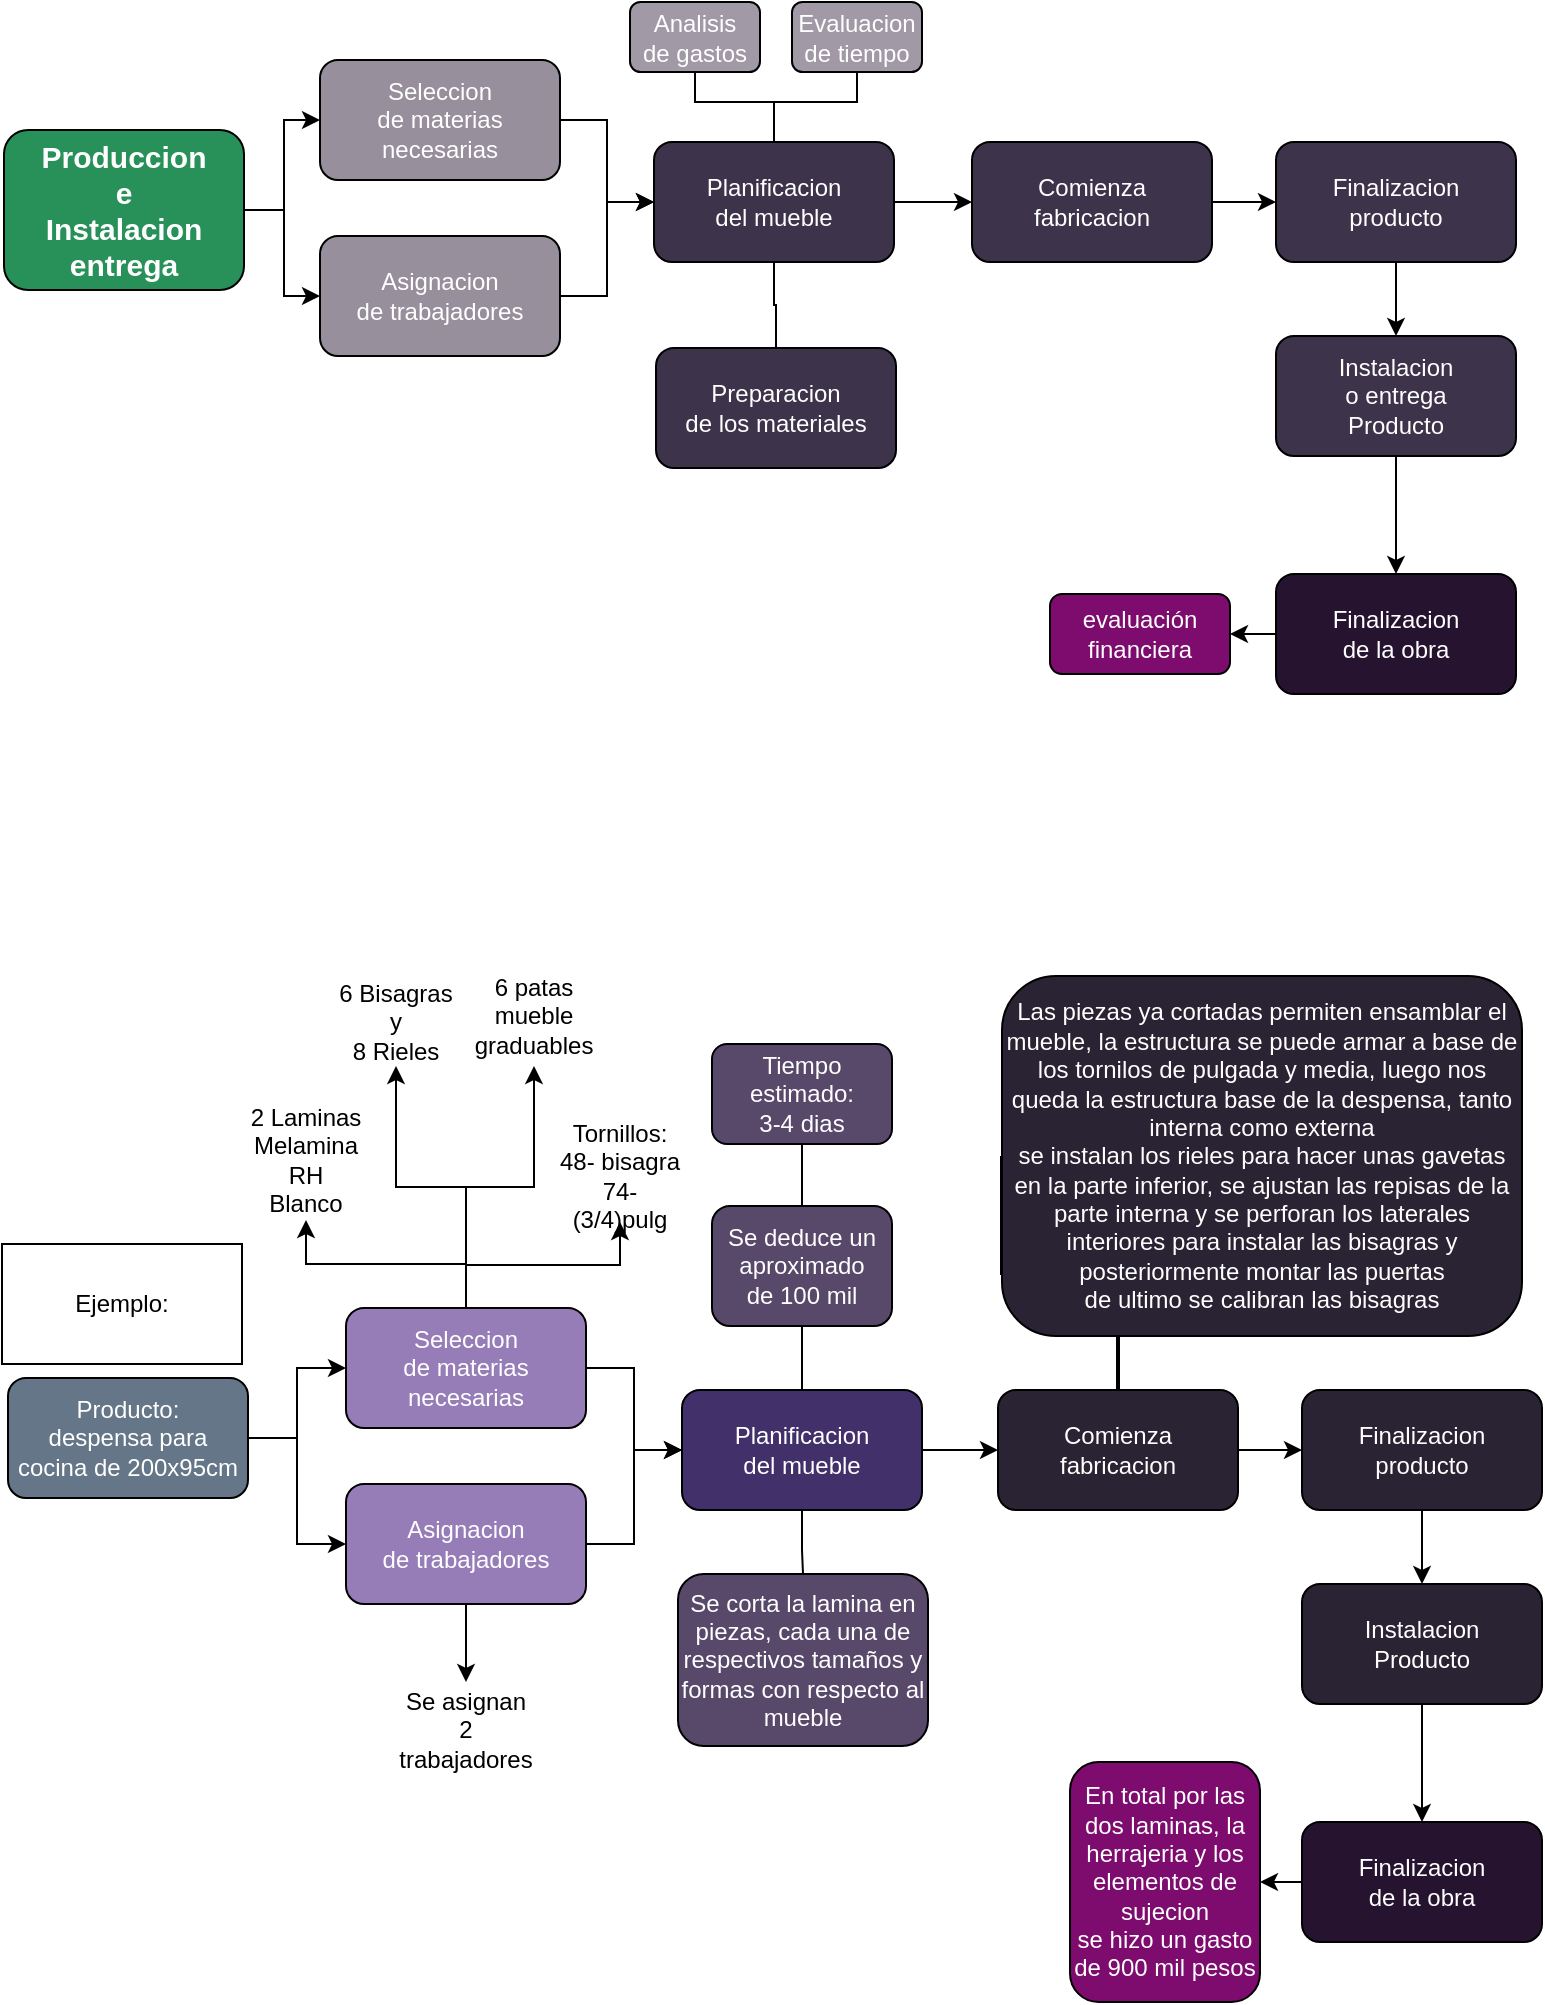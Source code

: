 <mxfile version="21.4.0" type="github">
  <diagram name="Página-1" id="sO33ED8RJBw0cfa8lGn8">
    <mxGraphModel dx="1442" dy="1103" grid="1" gridSize="10" guides="1" tooltips="1" connect="1" arrows="1" fold="1" page="1" pageScale="1" pageWidth="827" pageHeight="1169" math="0" shadow="0">
      <root>
        <mxCell id="0" />
        <mxCell id="1" parent="0" />
        <mxCell id="QeLzfjx_3LjI25QmZ-LT-1" style="edgeStyle=orthogonalEdgeStyle;rounded=0;orthogonalLoop=1;jettySize=auto;html=1;entryX=0;entryY=0.5;entryDx=0;entryDy=0;" edge="1" parent="1" source="QeLzfjx_3LjI25QmZ-LT-3" target="QeLzfjx_3LjI25QmZ-LT-5">
          <mxGeometry relative="1" as="geometry" />
        </mxCell>
        <mxCell id="QeLzfjx_3LjI25QmZ-LT-2" style="edgeStyle=orthogonalEdgeStyle;rounded=0;orthogonalLoop=1;jettySize=auto;html=1;" edge="1" parent="1" source="QeLzfjx_3LjI25QmZ-LT-3" target="QeLzfjx_3LjI25QmZ-LT-7">
          <mxGeometry relative="1" as="geometry" />
        </mxCell>
        <mxCell id="QeLzfjx_3LjI25QmZ-LT-3" value="&lt;div&gt;Produccion&lt;/div&gt;&lt;div&gt;e&lt;br&gt;&lt;/div&gt;&lt;div&gt;Instalacion&lt;/div&gt;&lt;div&gt;entrega&lt;br&gt;&lt;/div&gt;" style="rounded=1;whiteSpace=wrap;html=1;fillColor=#279159;fontSize=15;fontStyle=1;fontColor=#FFFFFF;strokeColor=#000000;" vertex="1" parent="1">
          <mxGeometry x="854" y="177" width="120" height="80" as="geometry" />
        </mxCell>
        <mxCell id="QeLzfjx_3LjI25QmZ-LT-4" style="edgeStyle=orthogonalEdgeStyle;rounded=0;orthogonalLoop=1;jettySize=auto;html=1;entryX=0;entryY=0.5;entryDx=0;entryDy=0;" edge="1" parent="1" source="QeLzfjx_3LjI25QmZ-LT-5" target="QeLzfjx_3LjI25QmZ-LT-12">
          <mxGeometry relative="1" as="geometry" />
        </mxCell>
        <mxCell id="QeLzfjx_3LjI25QmZ-LT-5" value="&lt;div&gt;Seleccion &lt;br&gt;&lt;/div&gt;&lt;div&gt;de materias necesarias&lt;/div&gt;" style="rounded=1;whiteSpace=wrap;html=1;fillColor=#978F9C;strokeColor=#000000;gradientColor=none;fontColor=#FFFFFF;" vertex="1" parent="1">
          <mxGeometry x="1012" y="142" width="120" height="60" as="geometry" />
        </mxCell>
        <mxCell id="QeLzfjx_3LjI25QmZ-LT-6" style="edgeStyle=orthogonalEdgeStyle;rounded=0;orthogonalLoop=1;jettySize=auto;html=1;entryX=0;entryY=0.5;entryDx=0;entryDy=0;" edge="1" parent="1" source="QeLzfjx_3LjI25QmZ-LT-7" target="QeLzfjx_3LjI25QmZ-LT-12">
          <mxGeometry relative="1" as="geometry" />
        </mxCell>
        <mxCell id="QeLzfjx_3LjI25QmZ-LT-7" value="&lt;div&gt;Asignacion&lt;/div&gt;&lt;div&gt;de trabajadores&lt;/div&gt;" style="whiteSpace=wrap;html=1;rounded=1;fillColor=#978F9C;fontColor=#FFFFFF;strokeColor=#000000;" vertex="1" parent="1">
          <mxGeometry x="1012" y="230" width="120" height="60" as="geometry" />
        </mxCell>
        <mxCell id="QeLzfjx_3LjI25QmZ-LT-8" value="" style="edgeStyle=orthogonalEdgeStyle;rounded=0;orthogonalLoop=1;jettySize=auto;html=1;" edge="1" parent="1" source="QeLzfjx_3LjI25QmZ-LT-12" target="QeLzfjx_3LjI25QmZ-LT-14">
          <mxGeometry relative="1" as="geometry" />
        </mxCell>
        <mxCell id="QeLzfjx_3LjI25QmZ-LT-9" style="edgeStyle=orthogonalEdgeStyle;rounded=0;orthogonalLoop=1;jettySize=auto;html=1;entryX=0.5;entryY=1;entryDx=0;entryDy=0;endArrow=none;endFill=0;" edge="1" parent="1" source="QeLzfjx_3LjI25QmZ-LT-12" target="QeLzfjx_3LjI25QmZ-LT-55">
          <mxGeometry relative="1" as="geometry" />
        </mxCell>
        <mxCell id="QeLzfjx_3LjI25QmZ-LT-10" style="edgeStyle=orthogonalEdgeStyle;rounded=0;orthogonalLoop=1;jettySize=auto;html=1;entryX=0.5;entryY=1;entryDx=0;entryDy=0;endArrow=none;endFill=0;" edge="1" parent="1" source="QeLzfjx_3LjI25QmZ-LT-12" target="QeLzfjx_3LjI25QmZ-LT-56">
          <mxGeometry relative="1" as="geometry" />
        </mxCell>
        <mxCell id="QeLzfjx_3LjI25QmZ-LT-11" value="" style="edgeStyle=orthogonalEdgeStyle;rounded=0;orthogonalLoop=1;jettySize=auto;html=1;endArrow=none;endFill=0;" edge="1" parent="1" source="QeLzfjx_3LjI25QmZ-LT-12" target="QeLzfjx_3LjI25QmZ-LT-59">
          <mxGeometry relative="1" as="geometry" />
        </mxCell>
        <mxCell id="QeLzfjx_3LjI25QmZ-LT-12" value="&lt;div&gt;Planificacion&lt;/div&gt;&lt;div&gt;del mueble&lt;br&gt;&lt;/div&gt;" style="rounded=1;whiteSpace=wrap;html=1;fillColor=#3D334A;fontColor=#FFFFFF;strokeColor=#000000;" vertex="1" parent="1">
          <mxGeometry x="1179" y="183" width="120" height="60" as="geometry" />
        </mxCell>
        <mxCell id="QeLzfjx_3LjI25QmZ-LT-13" value="" style="edgeStyle=orthogonalEdgeStyle;rounded=0;orthogonalLoop=1;jettySize=auto;html=1;" edge="1" parent="1" source="QeLzfjx_3LjI25QmZ-LT-14" target="QeLzfjx_3LjI25QmZ-LT-16">
          <mxGeometry relative="1" as="geometry" />
        </mxCell>
        <mxCell id="QeLzfjx_3LjI25QmZ-LT-14" value="Comienza&lt;div&gt;fabricacion&lt;br&gt;&lt;/div&gt;" style="whiteSpace=wrap;html=1;rounded=1;fillColor=#3D334A;fontColor=#FFFFFF;strokeColor=#000000;" vertex="1" parent="1">
          <mxGeometry x="1338" y="183" width="120" height="60" as="geometry" />
        </mxCell>
        <mxCell id="QeLzfjx_3LjI25QmZ-LT-15" value="" style="edgeStyle=orthogonalEdgeStyle;rounded=0;orthogonalLoop=1;jettySize=auto;html=1;" edge="1" parent="1" source="QeLzfjx_3LjI25QmZ-LT-16" target="QeLzfjx_3LjI25QmZ-LT-18">
          <mxGeometry relative="1" as="geometry" />
        </mxCell>
        <mxCell id="QeLzfjx_3LjI25QmZ-LT-16" value="&lt;div&gt;Finalizacion&lt;/div&gt;&lt;div&gt;producto&lt;br&gt;&lt;/div&gt;" style="whiteSpace=wrap;html=1;rounded=1;fillColor=#3D334A;fontColor=#FFFFFF;strokeColor=#000000;" vertex="1" parent="1">
          <mxGeometry x="1490" y="183" width="120" height="60" as="geometry" />
        </mxCell>
        <mxCell id="QeLzfjx_3LjI25QmZ-LT-17" value="" style="edgeStyle=orthogonalEdgeStyle;rounded=0;orthogonalLoop=1;jettySize=auto;html=1;" edge="1" parent="1" source="QeLzfjx_3LjI25QmZ-LT-18" target="QeLzfjx_3LjI25QmZ-LT-20">
          <mxGeometry relative="1" as="geometry" />
        </mxCell>
        <mxCell id="QeLzfjx_3LjI25QmZ-LT-18" value="&lt;div&gt;Instalacion &lt;br&gt;&lt;/div&gt;&lt;div&gt;o entrega&lt;br&gt;&lt;/div&gt;&lt;div&gt;Producto&lt;br&gt;&lt;/div&gt;" style="whiteSpace=wrap;html=1;rounded=1;fillColor=#3D334A;fontColor=#FFFFFF;strokeColor=#000000;" vertex="1" parent="1">
          <mxGeometry x="1490" y="280" width="120" height="60" as="geometry" />
        </mxCell>
        <mxCell id="QeLzfjx_3LjI25QmZ-LT-19" value="" style="edgeStyle=orthogonalEdgeStyle;rounded=0;orthogonalLoop=1;jettySize=auto;html=1;" edge="1" parent="1" source="QeLzfjx_3LjI25QmZ-LT-20" target="QeLzfjx_3LjI25QmZ-LT-21">
          <mxGeometry relative="1" as="geometry" />
        </mxCell>
        <mxCell id="QeLzfjx_3LjI25QmZ-LT-20" value="&lt;div&gt;Finalizacion&lt;/div&gt;&lt;div&gt;de la obra&lt;br&gt;&lt;/div&gt;" style="whiteSpace=wrap;html=1;rounded=1;fillColor=#261330;fontColor=#FFFFFF;strokeColor=#000000;" vertex="1" parent="1">
          <mxGeometry x="1490" y="399" width="120" height="60" as="geometry" />
        </mxCell>
        <mxCell id="QeLzfjx_3LjI25QmZ-LT-21" value="evaluación financiera" style="whiteSpace=wrap;html=1;rounded=1;fillColor=#7D0C6E;strokeColor=#000000;fontColor=#FFFFFF;" vertex="1" parent="1">
          <mxGeometry x="1377" y="409" width="90" height="40" as="geometry" />
        </mxCell>
        <mxCell id="QeLzfjx_3LjI25QmZ-LT-22" style="edgeStyle=orthogonalEdgeStyle;rounded=0;orthogonalLoop=1;jettySize=auto;html=1;entryX=0;entryY=0.5;entryDx=0;entryDy=0;" edge="1" parent="1" source="QeLzfjx_3LjI25QmZ-LT-27" target="QeLzfjx_3LjI25QmZ-LT-34">
          <mxGeometry relative="1" as="geometry" />
        </mxCell>
        <mxCell id="QeLzfjx_3LjI25QmZ-LT-23" style="edgeStyle=orthogonalEdgeStyle;rounded=0;orthogonalLoop=1;jettySize=auto;html=1;entryX=0.5;entryY=1;entryDx=0;entryDy=0;" edge="1" parent="1" source="QeLzfjx_3LjI25QmZ-LT-27" target="QeLzfjx_3LjI25QmZ-LT-51">
          <mxGeometry relative="1" as="geometry" />
        </mxCell>
        <mxCell id="QeLzfjx_3LjI25QmZ-LT-24" style="edgeStyle=orthogonalEdgeStyle;rounded=0;orthogonalLoop=1;jettySize=auto;html=1;entryX=0.5;entryY=1;entryDx=0;entryDy=0;" edge="1" parent="1" source="QeLzfjx_3LjI25QmZ-LT-27" target="QeLzfjx_3LjI25QmZ-LT-52">
          <mxGeometry relative="1" as="geometry" />
        </mxCell>
        <mxCell id="QeLzfjx_3LjI25QmZ-LT-25" style="edgeStyle=orthogonalEdgeStyle;rounded=0;orthogonalLoop=1;jettySize=auto;html=1;entryX=0.5;entryY=1;entryDx=0;entryDy=0;" edge="1" parent="1" source="QeLzfjx_3LjI25QmZ-LT-27" target="QeLzfjx_3LjI25QmZ-LT-53">
          <mxGeometry relative="1" as="geometry" />
        </mxCell>
        <mxCell id="QeLzfjx_3LjI25QmZ-LT-26" style="edgeStyle=orthogonalEdgeStyle;rounded=0;orthogonalLoop=1;jettySize=auto;html=1;entryX=0.5;entryY=1;entryDx=0;entryDy=0;" edge="1" parent="1" source="QeLzfjx_3LjI25QmZ-LT-27" target="QeLzfjx_3LjI25QmZ-LT-61">
          <mxGeometry relative="1" as="geometry" />
        </mxCell>
        <mxCell id="QeLzfjx_3LjI25QmZ-LT-27" value="&lt;div&gt;Seleccion &lt;br&gt;&lt;/div&gt;&lt;div&gt;de materias necesarias&lt;/div&gt;" style="rounded=1;whiteSpace=wrap;html=1;fillColor=#977DB8;fontColor=#ffffff;strokeColor=#000000;" vertex="1" parent="1">
          <mxGeometry x="1025" y="766" width="120" height="60" as="geometry" />
        </mxCell>
        <mxCell id="QeLzfjx_3LjI25QmZ-LT-28" style="edgeStyle=orthogonalEdgeStyle;rounded=0;orthogonalLoop=1;jettySize=auto;html=1;entryX=0;entryY=0.5;entryDx=0;entryDy=0;" edge="1" parent="1" source="QeLzfjx_3LjI25QmZ-LT-30" target="QeLzfjx_3LjI25QmZ-LT-34">
          <mxGeometry relative="1" as="geometry" />
        </mxCell>
        <mxCell id="QeLzfjx_3LjI25QmZ-LT-29" style="edgeStyle=orthogonalEdgeStyle;rounded=0;orthogonalLoop=1;jettySize=auto;html=1;entryX=0.5;entryY=0;entryDx=0;entryDy=0;" edge="1" parent="1" source="QeLzfjx_3LjI25QmZ-LT-30" target="QeLzfjx_3LjI25QmZ-LT-54">
          <mxGeometry relative="1" as="geometry" />
        </mxCell>
        <mxCell id="QeLzfjx_3LjI25QmZ-LT-30" value="&lt;div&gt;Asignacion&lt;/div&gt;&lt;div&gt;de trabajadores&lt;/div&gt;" style="whiteSpace=wrap;html=1;rounded=1;fillColor=#977DB8;fontColor=#ffffff;strokeColor=#000000;" vertex="1" parent="1">
          <mxGeometry x="1025" y="854" width="120" height="60" as="geometry" />
        </mxCell>
        <mxCell id="QeLzfjx_3LjI25QmZ-LT-31" value="" style="edgeStyle=orthogonalEdgeStyle;rounded=0;orthogonalLoop=1;jettySize=auto;html=1;" edge="1" parent="1" source="QeLzfjx_3LjI25QmZ-LT-34" target="QeLzfjx_3LjI25QmZ-LT-37">
          <mxGeometry relative="1" as="geometry" />
        </mxCell>
        <mxCell id="QeLzfjx_3LjI25QmZ-LT-32" style="edgeStyle=orthogonalEdgeStyle;rounded=0;orthogonalLoop=1;jettySize=auto;html=1;endArrow=none;endFill=0;" edge="1" parent="1" source="QeLzfjx_3LjI25QmZ-LT-34" target="QeLzfjx_3LjI25QmZ-LT-46">
          <mxGeometry relative="1" as="geometry" />
        </mxCell>
        <mxCell id="QeLzfjx_3LjI25QmZ-LT-33" value="" style="edgeStyle=orthogonalEdgeStyle;rounded=0;orthogonalLoop=1;jettySize=auto;html=1;endArrow=none;endFill=0;" edge="1" parent="1" source="QeLzfjx_3LjI25QmZ-LT-34" target="QeLzfjx_3LjI25QmZ-LT-58">
          <mxGeometry relative="1" as="geometry" />
        </mxCell>
        <mxCell id="QeLzfjx_3LjI25QmZ-LT-34" value="&lt;div&gt;Planificacion&lt;/div&gt;&lt;div&gt;del mueble&lt;br&gt;&lt;/div&gt;" style="rounded=1;whiteSpace=wrap;html=1;fillColor=#413069;fontColor=#FFFFFF;" vertex="1" parent="1">
          <mxGeometry x="1193" y="807" width="120" height="60" as="geometry" />
        </mxCell>
        <mxCell id="QeLzfjx_3LjI25QmZ-LT-35" value="" style="edgeStyle=orthogonalEdgeStyle;rounded=0;orthogonalLoop=1;jettySize=auto;html=1;" edge="1" parent="1" source="QeLzfjx_3LjI25QmZ-LT-37" target="QeLzfjx_3LjI25QmZ-LT-39">
          <mxGeometry relative="1" as="geometry" />
        </mxCell>
        <mxCell id="QeLzfjx_3LjI25QmZ-LT-36" style="rounded=0;orthogonalLoop=1;jettySize=auto;html=1;entryX=0;entryY=0.5;entryDx=0;entryDy=0;endArrow=none;endFill=0;edgeStyle=elbowEdgeStyle;elbow=vertical;strokeWidth=2;" edge="1" parent="1" source="QeLzfjx_3LjI25QmZ-LT-37" target="QeLzfjx_3LjI25QmZ-LT-60">
          <mxGeometry relative="1" as="geometry" />
        </mxCell>
        <mxCell id="QeLzfjx_3LjI25QmZ-LT-37" value="Comienza&lt;div&gt;fabricacion&lt;br&gt;&lt;/div&gt;" style="whiteSpace=wrap;html=1;rounded=1;fillColor=#2A2333;fontColor=#FFFFFF;" vertex="1" parent="1">
          <mxGeometry x="1351" y="807" width="120" height="60" as="geometry" />
        </mxCell>
        <mxCell id="QeLzfjx_3LjI25QmZ-LT-38" value="" style="edgeStyle=orthogonalEdgeStyle;rounded=0;orthogonalLoop=1;jettySize=auto;html=1;" edge="1" parent="1" source="QeLzfjx_3LjI25QmZ-LT-39" target="QeLzfjx_3LjI25QmZ-LT-41">
          <mxGeometry relative="1" as="geometry" />
        </mxCell>
        <mxCell id="QeLzfjx_3LjI25QmZ-LT-39" value="&lt;div&gt;Finalizacion&lt;/div&gt;&lt;div&gt;producto&lt;br&gt;&lt;/div&gt;" style="whiteSpace=wrap;html=1;rounded=1;fillColor=#2A2333;fontColor=#FFFFFF;" vertex="1" parent="1">
          <mxGeometry x="1503" y="807" width="120" height="60" as="geometry" />
        </mxCell>
        <mxCell id="QeLzfjx_3LjI25QmZ-LT-40" value="" style="edgeStyle=orthogonalEdgeStyle;rounded=0;orthogonalLoop=1;jettySize=auto;html=1;" edge="1" parent="1" source="QeLzfjx_3LjI25QmZ-LT-41" target="QeLzfjx_3LjI25QmZ-LT-43">
          <mxGeometry relative="1" as="geometry" />
        </mxCell>
        <mxCell id="QeLzfjx_3LjI25QmZ-LT-41" value="&lt;div&gt;Instalacion&lt;/div&gt;&lt;div&gt;Producto&lt;br&gt;&lt;/div&gt;" style="whiteSpace=wrap;html=1;rounded=1;fillColor=#2A2333;fontColor=#FFFFFF;" vertex="1" parent="1">
          <mxGeometry x="1503" y="904" width="120" height="60" as="geometry" />
        </mxCell>
        <mxCell id="QeLzfjx_3LjI25QmZ-LT-42" value="" style="edgeStyle=orthogonalEdgeStyle;rounded=0;orthogonalLoop=1;jettySize=auto;html=1;" edge="1" parent="1" source="QeLzfjx_3LjI25QmZ-LT-43" target="QeLzfjx_3LjI25QmZ-LT-44">
          <mxGeometry relative="1" as="geometry" />
        </mxCell>
        <mxCell id="QeLzfjx_3LjI25QmZ-LT-43" value="&lt;div&gt;Finalizacion&lt;/div&gt;&lt;div&gt;de la obra&lt;br&gt;&lt;/div&gt;" style="whiteSpace=wrap;html=1;rounded=1;fillColor=#261330;fontColor=#FFFFFF;" vertex="1" parent="1">
          <mxGeometry x="1503" y="1023" width="120" height="60" as="geometry" />
        </mxCell>
        <mxCell id="QeLzfjx_3LjI25QmZ-LT-44" value="&lt;div&gt;En total por las dos laminas, la herrajeria y los elementos de sujecion&lt;/div&gt;&lt;div&gt;se hizo un gasto de 900 mil pesos&lt;br&gt; &lt;/div&gt;" style="whiteSpace=wrap;html=1;rounded=1;labelBackgroundColor=none;fillColor=#7D0C6E;fontColor=#FFFFFF;" vertex="1" parent="1">
          <mxGeometry x="1387" y="993" width="95" height="120" as="geometry" />
        </mxCell>
        <mxCell id="QeLzfjx_3LjI25QmZ-LT-45" style="edgeStyle=orthogonalEdgeStyle;rounded=1;orthogonalLoop=1;jettySize=auto;html=1;entryX=0.5;entryY=1;entryDx=0;entryDy=0;endArrow=none;endFill=0;" edge="1" parent="1" source="QeLzfjx_3LjI25QmZ-LT-46" target="QeLzfjx_3LjI25QmZ-LT-57">
          <mxGeometry relative="1" as="geometry" />
        </mxCell>
        <mxCell id="QeLzfjx_3LjI25QmZ-LT-46" value="&lt;div&gt;Se deduce un aproximado&lt;/div&gt;&lt;div&gt;de 100 mil&lt;br&gt;&lt;/div&gt;" style="whiteSpace=wrap;html=1;rounded=1;fillColor=#58496B;fontColor=#FFFFFF;" vertex="1" parent="1">
          <mxGeometry x="1208" y="715" width="90" height="60" as="geometry" />
        </mxCell>
        <mxCell id="QeLzfjx_3LjI25QmZ-LT-47" style="edgeStyle=orthogonalEdgeStyle;rounded=0;orthogonalLoop=1;jettySize=auto;html=1;entryX=0;entryY=0.5;entryDx=0;entryDy=0;" edge="1" parent="1" source="QeLzfjx_3LjI25QmZ-LT-49" target="QeLzfjx_3LjI25QmZ-LT-27">
          <mxGeometry relative="1" as="geometry" />
        </mxCell>
        <mxCell id="QeLzfjx_3LjI25QmZ-LT-48" style="edgeStyle=orthogonalEdgeStyle;rounded=0;orthogonalLoop=1;jettySize=auto;html=1;entryX=0;entryY=0.5;entryDx=0;entryDy=0;" edge="1" parent="1" source="QeLzfjx_3LjI25QmZ-LT-49" target="QeLzfjx_3LjI25QmZ-LT-30">
          <mxGeometry relative="1" as="geometry" />
        </mxCell>
        <mxCell id="QeLzfjx_3LjI25QmZ-LT-49" value="&lt;div&gt;Producto:&lt;/div&gt;&lt;div&gt;despensa para&lt;/div&gt;&lt;div&gt;cocina de 200x95cm&lt;br&gt;&lt;/div&gt;" style="rounded=1;whiteSpace=wrap;html=1;fillColor=#647687;fontColor=#ffffff;strokeColor=#000000;" vertex="1" parent="1">
          <mxGeometry x="856" y="801" width="120" height="60" as="geometry" />
        </mxCell>
        <mxCell id="QeLzfjx_3LjI25QmZ-LT-50" value="Ejemplo:" style="rounded=0;whiteSpace=wrap;html=1;" vertex="1" parent="1">
          <mxGeometry x="853" y="734" width="120" height="60" as="geometry" />
        </mxCell>
        <mxCell id="QeLzfjx_3LjI25QmZ-LT-51" value="2 Laminas&lt;div&gt;Melamina&lt;/div&gt;&lt;div&gt;RH&lt;/div&gt;&lt;div&gt;Blanco&lt;br&gt;&lt;/div&gt;" style="text;html=1;strokeColor=none;fillColor=none;align=center;verticalAlign=middle;whiteSpace=wrap;rounded=0;" vertex="1" parent="1">
          <mxGeometry x="975" y="662" width="60" height="60" as="geometry" />
        </mxCell>
        <mxCell id="QeLzfjx_3LjI25QmZ-LT-52" value="6 Bisagras&lt;div&gt;y&lt;br&gt;&lt;/div&gt;&lt;div&gt;8 Rieles&lt;br&gt;&lt;/div&gt;" style="text;html=1;strokeColor=none;fillColor=none;align=center;verticalAlign=middle;whiteSpace=wrap;rounded=0;" vertex="1" parent="1">
          <mxGeometry x="1020" y="600" width="60" height="45" as="geometry" />
        </mxCell>
        <mxCell id="QeLzfjx_3LjI25QmZ-LT-53" value="&lt;div&gt;Tornillos:&lt;/div&gt;&lt;div&gt;48- bisagra&lt;/div&gt;&lt;div&gt;74- (3/4)pulg&lt;br&gt;&lt;/div&gt;" style="text;html=1;strokeColor=none;fillColor=none;align=center;verticalAlign=middle;whiteSpace=wrap;rounded=0;" vertex="1" parent="1">
          <mxGeometry x="1127" y="676" width="70" height="47" as="geometry" />
        </mxCell>
        <mxCell id="QeLzfjx_3LjI25QmZ-LT-54" value="Se asignan 2 trabajadores" style="text;html=1;strokeColor=none;fillColor=none;align=center;verticalAlign=middle;whiteSpace=wrap;rounded=0;" vertex="1" parent="1">
          <mxGeometry x="1055" y="953" width="60" height="47" as="geometry" />
        </mxCell>
        <mxCell id="QeLzfjx_3LjI25QmZ-LT-55" value="&lt;div&gt;Analisis&lt;/div&gt;&lt;div&gt;de gastos&lt;br&gt;&lt;/div&gt;" style="whiteSpace=wrap;html=1;rounded=1;fillColor=#A199A6;fontColor=#FFFFFF;strokeColor=#000000;" vertex="1" parent="1">
          <mxGeometry x="1167" y="113" width="65" height="35" as="geometry" />
        </mxCell>
        <mxCell id="QeLzfjx_3LjI25QmZ-LT-56" value="Evaluacion de tiempo" style="text;html=1;strokeColor=#000000;fillColor=#A199A6;align=center;verticalAlign=middle;whiteSpace=wrap;rounded=1;fontColor=#FFFFFF;" vertex="1" parent="1">
          <mxGeometry x="1248" y="113" width="65" height="35" as="geometry" />
        </mxCell>
        <mxCell id="QeLzfjx_3LjI25QmZ-LT-57" value="&lt;div&gt;Tiempo estimado:&lt;/div&gt;&lt;div&gt;3-4 dias&lt;br&gt;&lt;/div&gt;" style="whiteSpace=wrap;html=1;fillColor=#58496B;rounded=1;fontColor=#FFFFFF;" vertex="1" parent="1">
          <mxGeometry x="1208" y="634" width="90" height="50" as="geometry" />
        </mxCell>
        <mxCell id="QeLzfjx_3LjI25QmZ-LT-58" value="Se corta la lamina en piezas, cada una de respectivos tamaños y formas con respecto al mueble" style="whiteSpace=wrap;html=1;fillColor=#58496B;rounded=1;strokeColor=#000000;fontColor=#FFFFFF;" vertex="1" parent="1">
          <mxGeometry x="1191" y="899" width="125" height="86" as="geometry" />
        </mxCell>
        <mxCell id="QeLzfjx_3LjI25QmZ-LT-59" value="&lt;div&gt;Preparacion &lt;br&gt;&lt;/div&gt;&lt;div&gt;de los materiales&lt;/div&gt;" style="whiteSpace=wrap;html=1;fillColor=#3D334A;rounded=1;fontColor=#FFFFFF;strokeColor=#000000;" vertex="1" parent="1">
          <mxGeometry x="1180" y="286" width="120" height="60" as="geometry" />
        </mxCell>
        <mxCell id="QeLzfjx_3LjI25QmZ-LT-60" value="&lt;div&gt;Las piezas ya cortadas permiten ensamblar el mueble, la estructura se puede armar a base de los tornilos de pulgada y media, luego nos queda la estructura base de la despensa, tanto interna como externa&lt;/div&gt;&lt;div&gt;se instalan los rieles para hacer unas gavetas en la parte inferior, se ajustan las repisas de la parte interna y se perforan los laterales interiores para instalar las bisagras y posteriormente montar las puertas&lt;/div&gt;&lt;div&gt;de ultimo se calibran las bisagras&lt;br&gt;&lt;/div&gt;" style="whiteSpace=wrap;html=1;fillColor=#2A2333;rounded=1;fontColor=#FFFFFF;" vertex="1" parent="1">
          <mxGeometry x="1353" y="600" width="260" height="180" as="geometry" />
        </mxCell>
        <mxCell id="QeLzfjx_3LjI25QmZ-LT-61" value="&lt;div&gt;6 patas mueble&lt;/div&gt;&lt;div&gt;graduables&lt;/div&gt;" style="text;html=1;strokeColor=none;fillColor=none;align=center;verticalAlign=middle;whiteSpace=wrap;rounded=0;" vertex="1" parent="1">
          <mxGeometry x="1089" y="595" width="60" height="50" as="geometry" />
        </mxCell>
      </root>
    </mxGraphModel>
  </diagram>
</mxfile>

